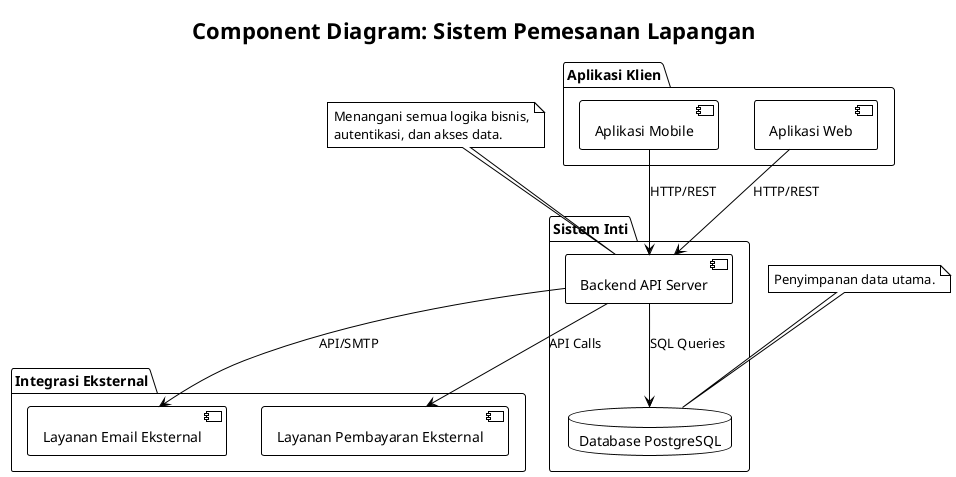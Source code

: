 @startuml
!theme plain
title Component Diagram: Sistem Pemesanan Lapangan

' Packages for logical grouping
package "Aplikasi Klien" {
    ' Define components INSIDE the package
    component "Aplikasi Web" as WebApp
    component "Aplikasi Mobile" as MobileApp
}

package "Sistem Inti" {
    component "Backend API Server" as BackendAPI
    database "Database PostgreSQL" as DB
}

package "Integrasi Eksternal" {
    component "Layanan Email Eksternal" as EmailSvc
    component "Layanan Pembayaran Eksternal" as PaymentSvc
}

' Connections
WebApp --> BackendAPI : "HTTP/REST"
MobileApp --> BackendAPI : "HTTP/REST"

BackendAPI --> DB : "SQL Queries"

BackendAPI --> EmailSvc : "API/SMTP"
BackendAPI --> PaymentSvc : "API Calls"

' Notes for additional context (simplified)
note top of BackendAPI
  Menangani semua logika bisnis,
  autentikasi, dan akses data.
end note

note top of DB
  Penyimpanan data utama.
end note

@enduml